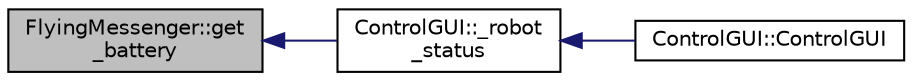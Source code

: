 digraph "FlyingMessenger::get_battery"
{
 // INTERACTIVE_SVG=YES
  edge [fontname="Helvetica",fontsize="10",labelfontname="Helvetica",labelfontsize="10"];
  node [fontname="Helvetica",fontsize="10",shape=record];
  rankdir="LR";
  Node7 [label="FlyingMessenger::get\l_battery",height=0.2,width=0.4,color="black", fillcolor="grey75", style="filled", fontcolor="black"];
  Node7 -> Node8 [dir="back",color="midnightblue",fontsize="10",style="solid"];
  Node8 [label="ControlGUI::_robot\l_status",height=0.2,width=0.4,color="black", fillcolor="white", style="filled",URL="$class_control_g_u_i.html#abe917aff974bd6ac9ce5193edc864814",tooltip="Update the battery status of all robots. "];
  Node8 -> Node9 [dir="back",color="midnightblue",fontsize="10",style="solid"];
  Node9 [label="ControlGUI::ControlGUI",height=0.2,width=0.4,color="black", fillcolor="white", style="filled",URL="$class_control_g_u_i.html#a3ac837dec598621fcdd71fd64ff013fd",tooltip="Constructor of a ControlGUI object. "];
}
